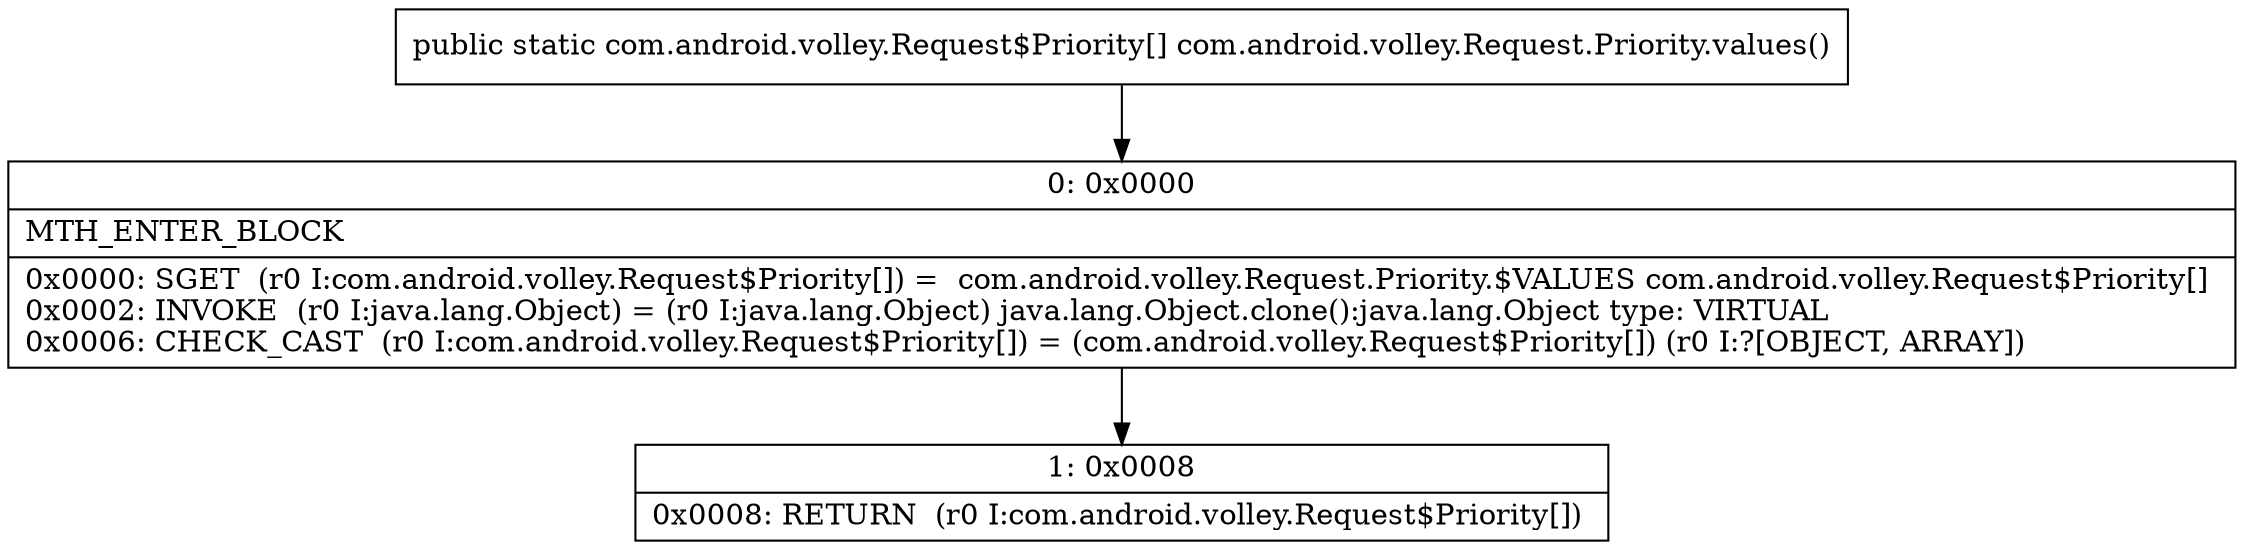 digraph "CFG forcom.android.volley.Request.Priority.values()[Lcom\/android\/volley\/Request$Priority;" {
Node_0 [shape=record,label="{0\:\ 0x0000|MTH_ENTER_BLOCK\l|0x0000: SGET  (r0 I:com.android.volley.Request$Priority[]) =  com.android.volley.Request.Priority.$VALUES com.android.volley.Request$Priority[] \l0x0002: INVOKE  (r0 I:java.lang.Object) = (r0 I:java.lang.Object) java.lang.Object.clone():java.lang.Object type: VIRTUAL \l0x0006: CHECK_CAST  (r0 I:com.android.volley.Request$Priority[]) = (com.android.volley.Request$Priority[]) (r0 I:?[OBJECT, ARRAY]) \l}"];
Node_1 [shape=record,label="{1\:\ 0x0008|0x0008: RETURN  (r0 I:com.android.volley.Request$Priority[]) \l}"];
MethodNode[shape=record,label="{public static com.android.volley.Request$Priority[] com.android.volley.Request.Priority.values() }"];
MethodNode -> Node_0;
Node_0 -> Node_1;
}

